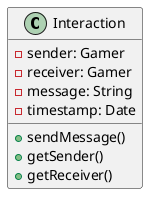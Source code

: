 @startuml
class Interaction {
  - sender: Gamer
  - receiver: Gamer
  - message: String
  - timestamp: Date
  + sendMessage()
  + getSender()
  + getReceiver()
}
@enduml